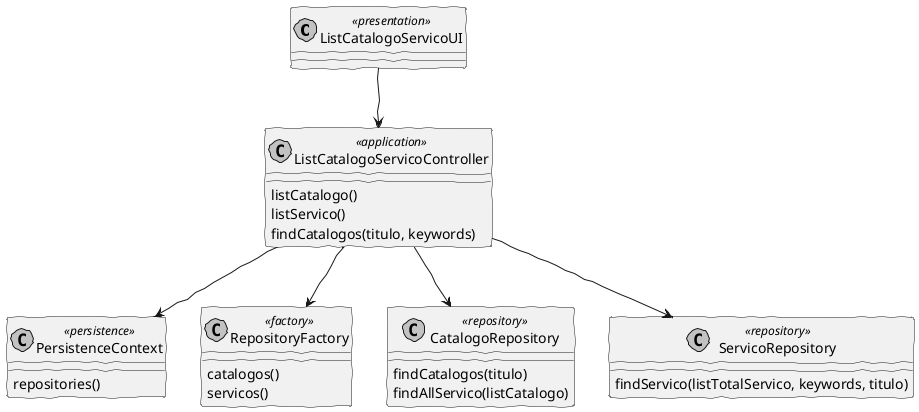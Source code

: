 @startuml
'http://plantuml.com/skinparam.html
skinparam handwritten true
skinparam monochrome true
skinparam packageStyle rect
skinparam defaultFontName FG Virgil
skinparam shadowing false

class ListCatalogoServicoUI <<presentation>>
class ListCatalogoServicoController <<application>>
class PersistenceContext <<persistence>>
class RepositoryFactory <<factory>>
class CatalogoRepository <<repository>>
class ServicoRepository <<repository>>


ListCatalogoServicoUI --> ListCatalogoServicoController
ListCatalogoServicoController : listCatalogo()
ListCatalogoServicoController : listServico()

ListCatalogoServicoController : findCatalogos(titulo, keywords)

ListCatalogoServicoController --> CatalogoRepository
ListCatalogoServicoController --> ServicoRepository
ListCatalogoServicoController --> PersistenceContext
PersistenceContext : repositories()
ListCatalogoServicoController --> RepositoryFactory
RepositoryFactory : catalogos()
RepositoryFactory : servicos()

CatalogoRepository : findCatalogos(titulo)
CatalogoRepository : findAllServico(listCatalogo)

ServicoRepository : findServico(listTotalServico, keywords, titulo)
@enduml
